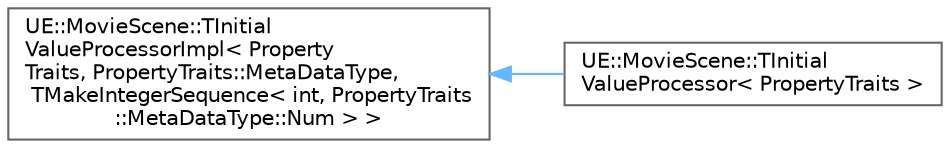 digraph "Graphical Class Hierarchy"
{
 // INTERACTIVE_SVG=YES
 // LATEX_PDF_SIZE
  bgcolor="transparent";
  edge [fontname=Helvetica,fontsize=10,labelfontname=Helvetica,labelfontsize=10];
  node [fontname=Helvetica,fontsize=10,shape=box,height=0.2,width=0.4];
  rankdir="LR";
  Node0 [id="Node000000",label="UE::MovieScene::TInitial\lValueProcessorImpl\< Property\lTraits, PropertyTraits::MetaDataType,\l TMakeIntegerSequence\< int, PropertyTraits\l::MetaDataType::Num \> \>",height=0.2,width=0.4,color="grey40", fillcolor="white", style="filled",URL="$d5/d39/structUE_1_1MovieScene_1_1TInitialValueProcessorImpl.html",tooltip=" "];
  Node0 -> Node1 [id="edge9648_Node000000_Node000001",dir="back",color="steelblue1",style="solid",tooltip=" "];
  Node1 [id="Node000001",label="UE::MovieScene::TInitial\lValueProcessor\< PropertyTraits \>",height=0.2,width=0.4,color="grey40", fillcolor="white", style="filled",URL="$d2/de6/structUE_1_1MovieScene_1_1TInitialValueProcessor.html",tooltip=" "];
}
